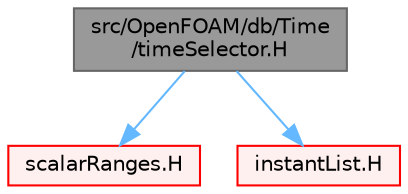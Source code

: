 digraph "src/OpenFOAM/db/Time/timeSelector.H"
{
 // LATEX_PDF_SIZE
  bgcolor="transparent";
  edge [fontname=Helvetica,fontsize=10,labelfontname=Helvetica,labelfontsize=10];
  node [fontname=Helvetica,fontsize=10,shape=box,height=0.2,width=0.4];
  Node1 [id="Node000001",label="src/OpenFOAM/db/Time\l/timeSelector.H",height=0.2,width=0.4,color="gray40", fillcolor="grey60", style="filled", fontcolor="black",tooltip=" "];
  Node1 -> Node2 [id="edge1_Node000001_Node000002",color="steelblue1",style="solid",tooltip=" "];
  Node2 [id="Node000002",label="scalarRanges.H",height=0.2,width=0.4,color="red", fillcolor="#FFF0F0", style="filled",URL="$scalarRanges_8H.html",tooltip=" "];
  Node1 -> Node91 [id="edge2_Node000001_Node000091",color="steelblue1",style="solid",tooltip=" "];
  Node91 [id="Node000091",label="instantList.H",height=0.2,width=0.4,color="red", fillcolor="#FFF0F0", style="filled",URL="$instantList_8H.html",tooltip=" "];
}
